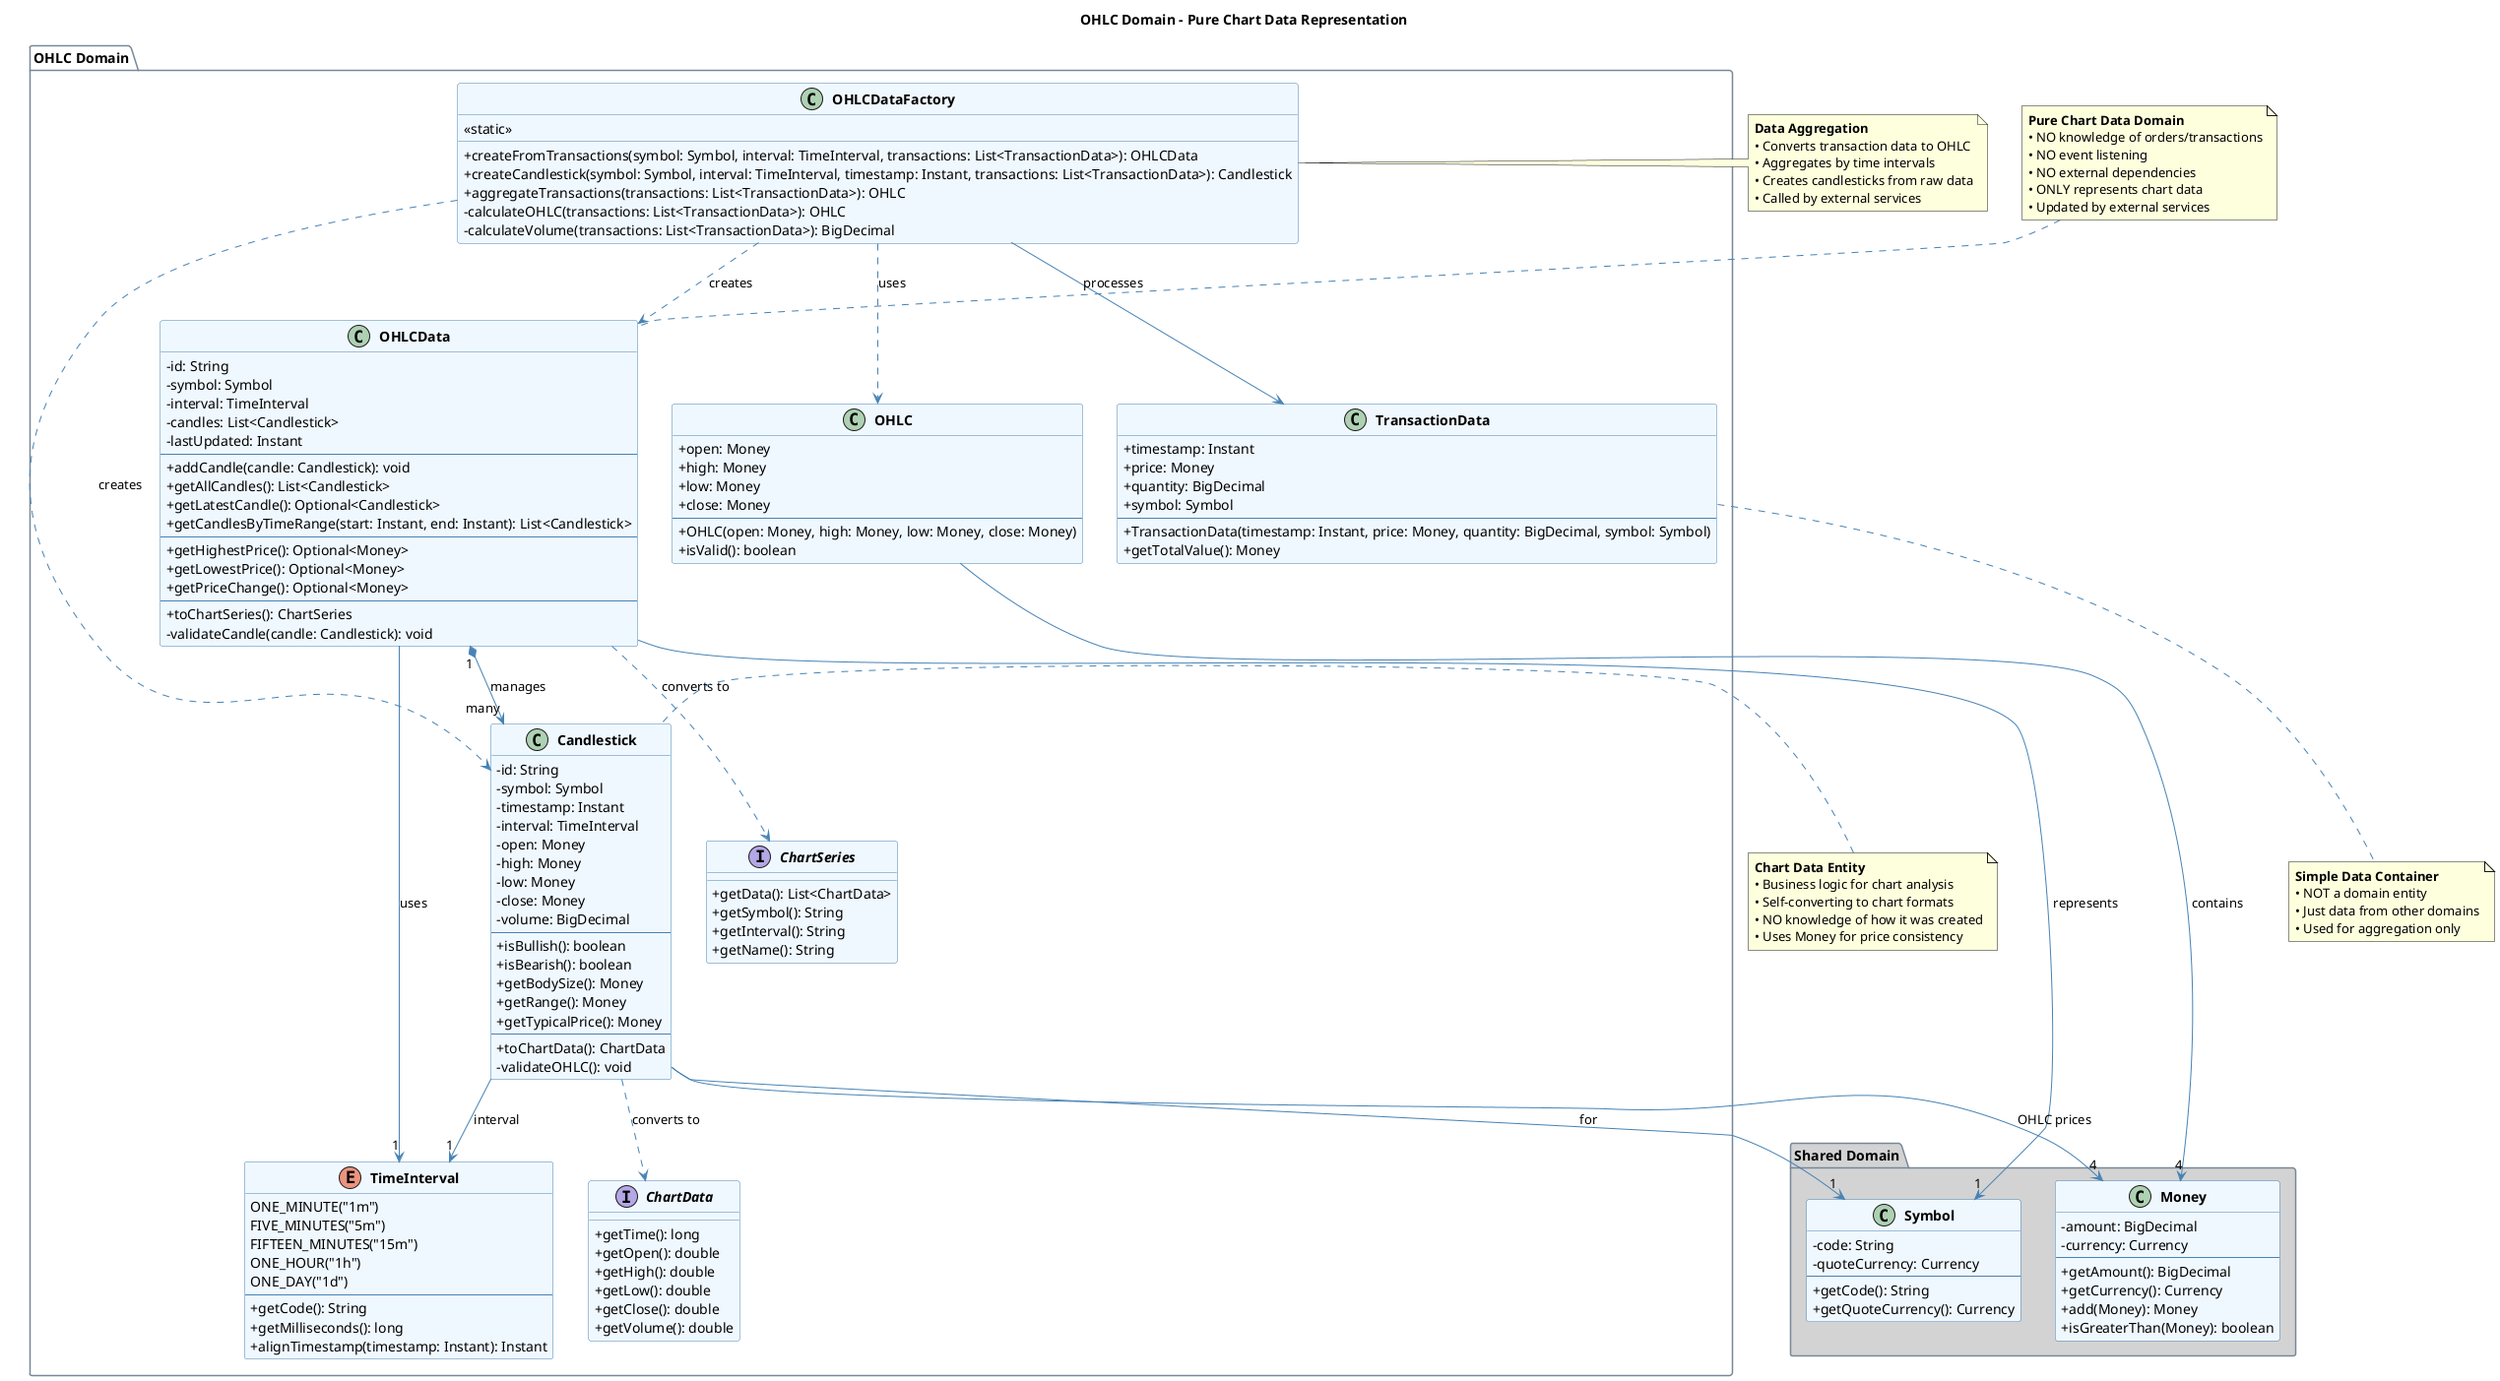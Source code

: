 @startuml OHLC_Pure_Domain_Clarified

skinparam classAttributeIconSize 0
skinparam classFontStyle bold
skinparam classFontSize 14
skinparam classBackgroundColor #F0F8FF
skinparam classBorderColor #4682B4
skinparam packageBorderColor #778899
skinparam packageBackgroundColor transparent
skinparam ArrowColor #4682B4

title OHLC Domain - Pure Chart Data Representation

package "OHLC Domain" {

    class "Candlestick" as Candlestick {
        -id: String
        -symbol: Symbol
        -timestamp: Instant
        -interval: TimeInterval
        -open: Money
        -high: Money
        -low: Money
        -close: Money
        -volume: BigDecimal
        --
        +isBullish(): boolean
        +isBearish(): boolean
        +getBodySize(): Money
        +getRange(): Money
        +getTypicalPrice(): Money
        --
        +toChartData(): ChartData
        -validateOHLC(): void
    }

    class "OHLCData" as OHLCData {
        -id: String
        -symbol: Symbol
        -interval: TimeInterval
        -candles: List<Candlestick>
        -lastUpdated: Instant
        --
        +addCandle(candle: Candlestick): void
        +getAllCandles(): List<Candlestick>
        +getLatestCandle(): Optional<Candlestick>
        +getCandlesByTimeRange(start: Instant, end: Instant): List<Candlestick>
        --
        +getHighestPrice(): Optional<Money>
        +getLowestPrice(): Optional<Money>
        +getPriceChange(): Optional<Money>
        --
        +toChartSeries(): ChartSeries
        -validateCandle(candle: Candlestick): void
    }

    enum "TimeInterval" as TimeInterval {
        ONE_MINUTE("1m")
        FIVE_MINUTES("5m")
        FIFTEEN_MINUTES("15m")
        ONE_HOUR("1h")
        ONE_DAY("1d")
        --
        +getCode(): String
        +getMilliseconds(): long
        +alignTimestamp(timestamp: Instant): Instant
    }

    interface "ChartData" as ChartData {
        +getTime(): long
        +getOpen(): double
        +getHigh(): double
        +getLow(): double
        +getClose(): double
        +getVolume(): double
    }

    interface "ChartSeries" as ChartSeries {
        +getData(): List<ChartData>
        +getSymbol(): String
        +getInterval(): String
        +getName(): String
    }

    class "OHLCDataFactory" as OHLCDataFactory {
        <<static>>
        +createFromTransactions(symbol: Symbol, interval: TimeInterval, transactions: List<TransactionData>): OHLCData
        +createCandlestick(symbol: Symbol, interval: TimeInterval, timestamp: Instant, transactions: List<TransactionData>): Candlestick
        +aggregateTransactions(transactions: List<TransactionData>): OHLC
        -calculateOHLC(transactions: List<TransactionData>): OHLC
        -calculateVolume(transactions: List<TransactionData>): BigDecimal
    }

    class "OHLC" as OHLC {
        +open: Money
        +high: Money
        +low: Money
        +close: Money
        --
        +OHLC(open: Money, high: Money, low: Money, close: Money)
        +isValid(): boolean
    }

    class "TransactionData" as TransactionData {
        +timestamp: Instant
        +price: Money
        +quantity: BigDecimal
        +symbol: Symbol
        --
        +TransactionData(timestamp: Instant, price: Money, quantity: BigDecimal, symbol: Symbol)
        +getTotalValue(): Money
    }
}

package "Shared Domain" #LightGray {
    class "Symbol" as Symbol {
        -code: String
        -quoteCurrency: Currency
        --
        +getCode(): String
        +getQuoteCurrency(): Currency
    }

    class "Money" as Money {
        -amount: BigDecimal
        -currency: Currency
        --
        +getAmount(): BigDecimal
        +getCurrency(): Currency
        +add(Money): Money
        +isGreaterThan(Money): boolean
    }
}

' ===== RELATIONSHIPS =====

OHLCData "1" *--> "many" Candlestick : manages
OHLCData --> "1" Symbol : represents
OHLCData --> "1" TimeInterval : uses
Candlestick --> "1" Symbol : for
Candlestick --> "1" TimeInterval : interval
Candlestick --> "4" Money : OHLC prices

Candlestick ..> ChartData : converts to
OHLCData ..> ChartSeries : converts to

OHLCDataFactory ..> OHLCData : creates
OHLCDataFactory ..> Candlestick : creates
OHLCDataFactory --> TransactionData : processes
OHLCDataFactory ..> OHLC : uses

OHLC --> "4" Money : contains

note top of OHLCData
    **Pure Chart Data Domain**
    • NO knowledge of orders/transactions
    • NO event listening
    • NO external dependencies
    • ONLY represents chart data
    • Updated by external services
end note

note right of OHLCDataFactory
    **Data Aggregation**
    • Converts transaction data to OHLC
    • Aggregates by time intervals
    • Creates candlesticks from raw data
    • Called by external services
end note

note bottom of TransactionData
    **Simple Data Container**
    • NOT a domain entity
    • Just data from other domains
    • Used for aggregation only
end note

note left of Candlestick
    **Chart Data Entity**
    • Business logic for chart analysis
    • Self-converting to chart formats
    • NO knowledge of how it was created
    • Uses Money for price consistency
end note

@enduml